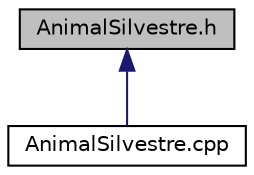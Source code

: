 digraph "AnimalSilvestre.h"
{
  edge [fontname="Helvetica",fontsize="10",labelfontname="Helvetica",labelfontsize="10"];
  node [fontname="Helvetica",fontsize="10",shape=record];
  Node11 [label="AnimalSilvestre.h",height=0.2,width=0.4,color="black", fillcolor="grey75", style="filled", fontcolor="black"];
  Node11 -> Node12 [dir="back",color="midnightblue",fontsize="10",style="solid",fontname="Helvetica"];
  Node12 [label="AnimalSilvestre.cpp",height=0.2,width=0.4,color="black", fillcolor="white", style="filled",URL="$_animal_silvestre_8cpp.html"];
}
